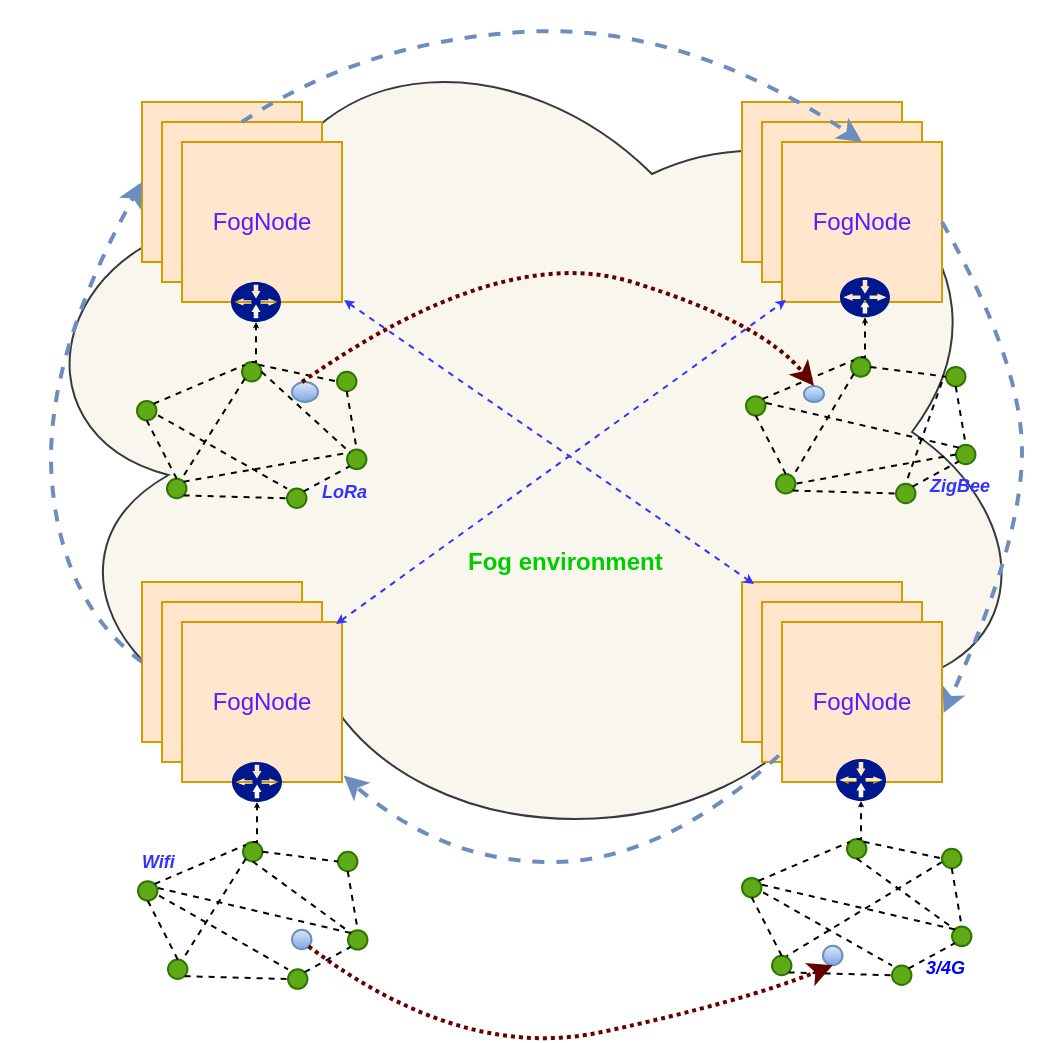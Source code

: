 <mxfile version="10.5.7" type="github"><diagram id="RD0cWUDx8CHf_FAbjjlp" name="Page-1"><mxGraphModel dx="1398" dy="941" grid="1" gridSize="10" guides="1" tooltips="1" connect="1" arrows="1" fold="1" page="1" pageScale="1" pageWidth="827" pageHeight="1169" math="0" shadow="0"><root><mxCell id="0"/><mxCell id="1" parent="0"/><mxCell id="Bvr0KXYXl9v9TQF8ipzV-62" value="&amp;nbsp; &amp;nbsp; &amp;nbsp; &lt;br&gt;&lt;br&gt;&lt;br&gt;&lt;br&gt;&lt;br&gt;&lt;br&gt;&lt;br&gt;&lt;br&gt;&lt;br&gt;&lt;b&gt;&lt;font color=&quot;#ff66ff&quot;&gt;&amp;nbsp; &amp;nbsp; &amp;nbsp; &amp;nbsp; &amp;nbsp; &amp;nbsp; &amp;nbsp;&lt;/font&gt;&lt;font color=&quot;#00cc00&quot;&gt;Fog environment&lt;/font&gt;&lt;/b&gt;" style="ellipse;shape=cloud;whiteSpace=wrap;html=1;fillColor=#f9f7ed;strokeColor=#36393d;" parent="1" vertex="1"><mxGeometry x="130" y="30" width="520" height="430" as="geometry"/></mxCell><mxCell id="Bvr0KXYXl9v9TQF8ipzV-49" value="" style="whiteSpace=wrap;html=1;aspect=fixed;fillColor=#ffe6cc;strokeColor=#d79b00;" parent="1" vertex="1"><mxGeometry x="200" y="80" width="80" height="80" as="geometry"/></mxCell><mxCell id="Bvr0KXYXl9v9TQF8ipzV-48" value="" style="whiteSpace=wrap;html=1;aspect=fixed;fillColor=#ffe6cc;strokeColor=#d79b00;" parent="1" vertex="1"><mxGeometry x="210" y="90" width="80" height="80" as="geometry"/></mxCell><mxCell id="Bvr0KXYXl9v9TQF8ipzV-47" value="&lt;font color=&quot;#531fff&quot;&gt;FogNode&lt;/font&gt;" style="whiteSpace=wrap;html=1;aspect=fixed;fillColor=#ffe6cc;strokeColor=#d79b00;" parent="1" vertex="1"><mxGeometry x="220" y="100" width="80" height="80" as="geometry"/></mxCell><mxCell id="Bvr0KXYXl9v9TQF8ipzV-53" value="" style="whiteSpace=wrap;html=1;aspect=fixed;fillColor=#ffe6cc;strokeColor=#d79b00;" parent="1" vertex="1"><mxGeometry x="500" y="80" width="80" height="80" as="geometry"/></mxCell><mxCell id="Bvr0KXYXl9v9TQF8ipzV-54" value="" style="whiteSpace=wrap;html=1;aspect=fixed;fillColor=#ffe6cc;strokeColor=#d79b00;" parent="1" vertex="1"><mxGeometry x="510" y="90" width="80" height="80" as="geometry"/></mxCell><mxCell id="Bvr0KXYXl9v9TQF8ipzV-55" value="&lt;font color=&quot;#531fff&quot;&gt;FogNode&lt;/font&gt;" style="whiteSpace=wrap;html=1;aspect=fixed;fillColor=#ffe6cc;strokeColor=#d79b00;" parent="1" vertex="1"><mxGeometry x="520" y="100" width="80" height="80" as="geometry"/></mxCell><mxCell id="Bvr0KXYXl9v9TQF8ipzV-56" value="" style="whiteSpace=wrap;html=1;aspect=fixed;fillColor=#ffe6cc;strokeColor=#d79b00;" parent="1" vertex="1"><mxGeometry x="200" y="320" width="80" height="80" as="geometry"/></mxCell><mxCell id="Bvr0KXYXl9v9TQF8ipzV-57" value="" style="whiteSpace=wrap;html=1;aspect=fixed;fillColor=#ffe6cc;strokeColor=#d79b00;" parent="1" vertex="1"><mxGeometry x="210" y="330" width="80" height="80" as="geometry"/></mxCell><mxCell id="Bvr0KXYXl9v9TQF8ipzV-58" value="&lt;font color=&quot;#531fff&quot;&gt;FogNode&lt;/font&gt;" style="whiteSpace=wrap;html=1;aspect=fixed;fillColor=#ffe6cc;strokeColor=#d79b00;" parent="1" vertex="1"><mxGeometry x="220" y="340" width="80" height="80" as="geometry"/></mxCell><mxCell id="Bvr0KXYXl9v9TQF8ipzV-59" value="" style="whiteSpace=wrap;html=1;aspect=fixed;fillColor=#ffe6cc;strokeColor=#d79b00;" parent="1" vertex="1"><mxGeometry x="500" y="320" width="80" height="80" as="geometry"/></mxCell><mxCell id="Bvr0KXYXl9v9TQF8ipzV-60" value="" style="whiteSpace=wrap;html=1;aspect=fixed;fillColor=#ffe6cc;strokeColor=#d79b00;" parent="1" vertex="1"><mxGeometry x="510" y="330" width="80" height="80" as="geometry"/></mxCell><mxCell id="Bvr0KXYXl9v9TQF8ipzV-61" value="&lt;font color=&quot;#531fff&quot;&gt;FogNode&lt;/font&gt;" style="whiteSpace=wrap;html=1;aspect=fixed;fillColor=#ffe6cc;strokeColor=#d79b00;" parent="1" vertex="1"><mxGeometry x="520" y="340" width="80" height="80" as="geometry"/></mxCell><mxCell id="Bvr0KXYXl9v9TQF8ipzV-76" value="" style="shadow=0;dashed=0;html=1;strokeColor=none;labelPosition=center;verticalLabelPosition=bottom;verticalAlign=top;align=center;shape=mxgraph.mscae.enterprise.gateway;fillColor=#00188D;" parent="1" vertex="1"><mxGeometry x="245" y="410" width="25" height="20" as="geometry"/></mxCell><mxCell id="Bvr0KXYXl9v9TQF8ipzV-109" value="" style="group" parent="1" vertex="1" connectable="0"><mxGeometry x="198" y="450" width="120" height="74" as="geometry"/></mxCell><mxCell id="Bvr0KXYXl9v9TQF8ipzV-105" value="" style="group" parent="Bvr0KXYXl9v9TQF8ipzV-109" vertex="1" connectable="0"><mxGeometry width="120" height="74" as="geometry"/></mxCell><mxCell id="Bvr0KXYXl9v9TQF8ipzV-64" value="" style="ellipse;whiteSpace=wrap;html=1;aspect=fixed;fillColor=#60a917;strokeColor=#2D7600;fontColor=#ffffff;" parent="Bvr0KXYXl9v9TQF8ipzV-105" vertex="1"><mxGeometry y="19.59" width="9.733" height="9.733" as="geometry"/></mxCell><mxCell id="Bvr0KXYXl9v9TQF8ipzV-65" value="" style="ellipse;whiteSpace=wrap;html=1;aspect=fixed;fillColor=#60a917;strokeColor=#2D7600;fontColor=#ffffff;" parent="Bvr0KXYXl9v9TQF8ipzV-105" vertex="1"><mxGeometry x="52.5" width="9.733" height="9.733" as="geometry"/></mxCell><mxCell id="Bvr0KXYXl9v9TQF8ipzV-66" value="" style="ellipse;whiteSpace=wrap;html=1;aspect=fixed;fillColor=#60a917;strokeColor=#2D7600;fontColor=#ffffff;" parent="Bvr0KXYXl9v9TQF8ipzV-105" vertex="1"><mxGeometry x="15" y="58.771" width="9.733" height="9.733" as="geometry"/></mxCell><mxCell id="Bvr0KXYXl9v9TQF8ipzV-68" value="" style="ellipse;whiteSpace=wrap;html=1;aspect=fixed;fillColor=#60a917;strokeColor=#2D7600;fontColor=#ffffff;" parent="Bvr0KXYXl9v9TQF8ipzV-105" vertex="1"><mxGeometry x="75" y="63.668" width="9.733" height="9.733" as="geometry"/></mxCell><mxCell id="Bvr0KXYXl9v9TQF8ipzV-88" value="" style="endArrow=none;dashed=1;html=1;entryX=0;entryY=0;entryDx=0;entryDy=0;exitX=1;exitY=0;exitDx=0;exitDy=0;" parent="Bvr0KXYXl9v9TQF8ipzV-105" source="Bvr0KXYXl9v9TQF8ipzV-64" target="Bvr0KXYXl9v9TQF8ipzV-65" edge="1"><mxGeometry width="50" height="50" relative="1" as="geometry"><mxPoint x="20" y="19.59" as="sourcePoint"/><mxPoint x="-70" y="19.59" as="targetPoint"/></mxGeometry></mxCell><mxCell id="Bvr0KXYXl9v9TQF8ipzV-91" value="" style="endArrow=none;dashed=1;html=1;entryX=0.5;entryY=1;entryDx=0;entryDy=0;exitX=0.5;exitY=0;exitDx=0;exitDy=0;" parent="Bvr0KXYXl9v9TQF8ipzV-105" source="Bvr0KXYXl9v9TQF8ipzV-66" target="Bvr0KXYXl9v9TQF8ipzV-64" edge="1"><mxGeometry width="50" height="50" relative="1" as="geometry"><mxPoint x="40" y="39.18" as="sourcePoint"/><mxPoint x="73.931" y="30.703" as="targetPoint"/></mxGeometry></mxCell><mxCell id="Bvr0KXYXl9v9TQF8ipzV-93" value="" style="endArrow=none;dashed=1;html=1;entryX=0;entryY=0.5;entryDx=0;entryDy=0;exitX=1;exitY=1;exitDx=0;exitDy=0;" parent="Bvr0KXYXl9v9TQF8ipzV-105" source="Bvr0KXYXl9v9TQF8ipzV-66" target="Bvr0KXYXl9v9TQF8ipzV-68" edge="1"><mxGeometry width="50" height="50" relative="1" as="geometry"><mxPoint x="60" y="58.771" as="sourcePoint"/><mxPoint x="93.931" y="50.293" as="targetPoint"/></mxGeometry></mxCell><mxCell id="Bvr0KXYXl9v9TQF8ipzV-96" value="" style="endArrow=none;dashed=1;html=1;entryX=0;entryY=0;entryDx=0;entryDy=0;exitX=1.084;exitY=0.739;exitDx=0;exitDy=0;exitPerimeter=0;entryPerimeter=0;" parent="Bvr0KXYXl9v9TQF8ipzV-105" source="Bvr0KXYXl9v9TQF8ipzV-64" target="Bvr0KXYXl9v9TQF8ipzV-68" edge="1"><mxGeometry width="50" height="50" relative="1" as="geometry"><mxPoint x="90" y="88.156" as="sourcePoint"/><mxPoint x="123.931" y="79.678" as="targetPoint"/></mxGeometry></mxCell><mxCell id="Bvr0KXYXl9v9TQF8ipzV-98" value="" style="endArrow=none;dashed=1;html=1;entryX=0.745;entryY=0.016;entryDx=0;entryDy=0;exitX=0;exitY=1;exitDx=0;exitDy=0;entryPerimeter=0;" parent="Bvr0KXYXl9v9TQF8ipzV-105" source="Bvr0KXYXl9v9TQF8ipzV-65" target="Bvr0KXYXl9v9TQF8ipzV-66" edge="1"><mxGeometry width="50" height="50" relative="1" as="geometry"><mxPoint x="110" y="107.746" as="sourcePoint"/><mxPoint x="143.931" y="99.268" as="targetPoint"/></mxGeometry></mxCell><mxCell id="Bvr0KXYXl9v9TQF8ipzV-100" value="&lt;i&gt;&lt;font style=&quot;font-size: 9px&quot; color=&quot;#3333ff&quot;&gt;&lt;b&gt;Wifi&lt;/b&gt;&lt;/font&gt;&lt;/i&gt;" style="text;html=1;resizable=0;points=[];autosize=1;align=left;verticalAlign=top;spacingTop=-4;" parent="Bvr0KXYXl9v9TQF8ipzV-105" vertex="1"><mxGeometry y="-0.627" width="30" height="20" as="geometry"/></mxCell><mxCell id="Bvr0KXYXl9v9TQF8ipzV-106" value="" style="ellipse;whiteSpace=wrap;html=1;aspect=fixed;fillColor=#60a917;strokeColor=#2D7600;fontColor=#ffffff;" parent="Bvr0KXYXl9v9TQF8ipzV-105" vertex="1"><mxGeometry x="100" y="4.898" width="9.733" height="9.733" as="geometry"/></mxCell><mxCell id="Bvr0KXYXl9v9TQF8ipzV-107" value="" style="endArrow=none;dashed=1;html=1;entryX=0;entryY=0.5;entryDx=0;entryDy=0;exitX=1;exitY=0.5;exitDx=0;exitDy=0;" parent="Bvr0KXYXl9v9TQF8ipzV-105" source="Bvr0KXYXl9v9TQF8ipzV-65" target="Bvr0KXYXl9v9TQF8ipzV-106" edge="1"><mxGeometry width="50" height="50" relative="1" as="geometry"><mxPoint x="72.667" y="14.693" as="sourcePoint"/><mxPoint x="116.333" y="55.179" as="targetPoint"/></mxGeometry></mxCell><mxCell id="Bvr0KXYXl9v9TQF8ipzV-205" value="" style="ellipse;whiteSpace=wrap;html=1;aspect=fixed;fillColor=#dae8fc;strokeColor=#6c8ebf;gradientColor=#7ea6e0;" parent="Bvr0KXYXl9v9TQF8ipzV-105" vertex="1"><mxGeometry x="77" y="43.898" width="9.733" height="9.733" as="geometry"/></mxCell><mxCell id="Bvr0KXYXl9v9TQF8ipzV-67" value="" style="ellipse;whiteSpace=wrap;html=1;aspect=fixed;fillColor=#60a917;strokeColor=#2D7600;fontColor=#ffffff;" parent="Bvr0KXYXl9v9TQF8ipzV-109" vertex="1"><mxGeometry x="105" y="44.078" width="9.733" height="9.733" as="geometry"/></mxCell><mxCell id="Bvr0KXYXl9v9TQF8ipzV-90" value="" style="endArrow=none;dashed=1;html=1;entryX=0;entryY=0;entryDx=0;entryDy=0;exitX=0.5;exitY=1;exitDx=0;exitDy=0;" parent="Bvr0KXYXl9v9TQF8ipzV-109" source="Bvr0KXYXl9v9TQF8ipzV-65" target="Bvr0KXYXl9v9TQF8ipzV-67" edge="1"><mxGeometry width="50" height="50" relative="1" as="geometry"><mxPoint x="30" y="29.385" as="sourcePoint"/><mxPoint x="64" y="20.57" as="targetPoint"/></mxGeometry></mxCell><mxCell id="Bvr0KXYXl9v9TQF8ipzV-92" value="" style="endArrow=none;dashed=1;html=1;entryX=0;entryY=1;entryDx=0;entryDy=0;exitX=1;exitY=0;exitDx=0;exitDy=0;" parent="Bvr0KXYXl9v9TQF8ipzV-109" source="Bvr0KXYXl9v9TQF8ipzV-68" target="Bvr0KXYXl9v9TQF8ipzV-67" edge="1"><mxGeometry width="50" height="50" relative="1" as="geometry"><mxPoint x="50" y="48.976" as="sourcePoint"/><mxPoint x="83.931" y="40.498" as="targetPoint"/></mxGeometry></mxCell><mxCell id="Bvr0KXYXl9v9TQF8ipzV-97" value="" style="endArrow=none;dashed=1;html=1;entryX=0;entryY=0;entryDx=0;entryDy=0;exitX=1.026;exitY=0.35;exitDx=0;exitDy=0;exitPerimeter=0;" parent="Bvr0KXYXl9v9TQF8ipzV-109" source="Bvr0KXYXl9v9TQF8ipzV-64" target="Bvr0KXYXl9v9TQF8ipzV-67" edge="1"><mxGeometry width="50" height="50" relative="1" as="geometry"><mxPoint x="100" y="97.951" as="sourcePoint"/><mxPoint x="133.931" y="89.473" as="targetPoint"/></mxGeometry></mxCell><mxCell id="Bvr0KXYXl9v9TQF8ipzV-108" value="" style="endArrow=none;dashed=1;html=1;entryX=0.5;entryY=0;entryDx=0;entryDy=0;exitX=0.5;exitY=1;exitDx=0;exitDy=0;" parent="Bvr0KXYXl9v9TQF8ipzV-109" source="Bvr0KXYXl9v9TQF8ipzV-106" target="Bvr0KXYXl9v9TQF8ipzV-67" edge="1"><mxGeometry width="50" height="50" relative="1" as="geometry"><mxPoint x="82.667" y="24.488" as="sourcePoint"/><mxPoint x="126.333" y="64.974" as="targetPoint"/></mxGeometry></mxCell><mxCell id="Bvr0KXYXl9v9TQF8ipzV-112" style="edgeStyle=orthogonalEdgeStyle;rounded=0;orthogonalLoop=1;jettySize=auto;html=1;exitX=0.5;exitY=0;exitDx=0;exitDy=0;entryX=0.5;entryY=1;entryDx=0;entryDy=0;entryPerimeter=0;dashed=1;endSize=0;" parent="1" source="Bvr0KXYXl9v9TQF8ipzV-65" target="Bvr0KXYXl9v9TQF8ipzV-76" edge="1"><mxGeometry relative="1" as="geometry"/></mxCell><mxCell id="Bvr0KXYXl9v9TQF8ipzV-135" value="" style="shadow=0;dashed=0;html=1;strokeColor=none;labelPosition=center;verticalLabelPosition=bottom;verticalAlign=top;align=center;shape=mxgraph.mscae.enterprise.gateway;fillColor=#00188D;" parent="1" vertex="1"><mxGeometry x="547" y="408.5" width="25" height="21" as="geometry"/></mxCell><mxCell id="Bvr0KXYXl9v9TQF8ipzV-136" value="" style="group" parent="1" vertex="1" connectable="0"><mxGeometry x="500" y="448.5" width="130" height="74" as="geometry"/></mxCell><mxCell id="Bvr0KXYXl9v9TQF8ipzV-137" value="" style="group" parent="Bvr0KXYXl9v9TQF8ipzV-136" vertex="1" connectable="0"><mxGeometry width="130" height="73.533" as="geometry"/></mxCell><mxCell id="Bvr0KXYXl9v9TQF8ipzV-138" value="" style="ellipse;whiteSpace=wrap;html=1;aspect=fixed;fillColor=#60a917;strokeColor=#2D7600;fontColor=#ffffff;" parent="Bvr0KXYXl9v9TQF8ipzV-137" vertex="1"><mxGeometry y="19.467" width="9.733" height="9.733" as="geometry"/></mxCell><mxCell id="Bvr0KXYXl9v9TQF8ipzV-139" value="" style="ellipse;whiteSpace=wrap;html=1;aspect=fixed;fillColor=#60a917;strokeColor=#2D7600;fontColor=#ffffff;" parent="Bvr0KXYXl9v9TQF8ipzV-137" vertex="1"><mxGeometry x="52.5" width="9.733" height="9.733" as="geometry"/></mxCell><mxCell id="Bvr0KXYXl9v9TQF8ipzV-140" value="" style="ellipse;whiteSpace=wrap;html=1;aspect=fixed;fillColor=#60a917;strokeColor=#2D7600;fontColor=#ffffff;" parent="Bvr0KXYXl9v9TQF8ipzV-137" vertex="1"><mxGeometry x="15" y="58.4" width="9.733" height="9.733" as="geometry"/></mxCell><mxCell id="Bvr0KXYXl9v9TQF8ipzV-141" value="" style="ellipse;whiteSpace=wrap;html=1;aspect=fixed;fillColor=#60a917;strokeColor=#2D7600;fontColor=#ffffff;" parent="Bvr0KXYXl9v9TQF8ipzV-137" vertex="1"><mxGeometry x="75" y="63.267" width="9.733" height="9.733" as="geometry"/></mxCell><mxCell id="Bvr0KXYXl9v9TQF8ipzV-142" value="" style="endArrow=none;dashed=1;html=1;entryX=0;entryY=0;entryDx=0;entryDy=0;exitX=1;exitY=0;exitDx=0;exitDy=0;" parent="Bvr0KXYXl9v9TQF8ipzV-137" source="Bvr0KXYXl9v9TQF8ipzV-138" target="Bvr0KXYXl9v9TQF8ipzV-139" edge="1"><mxGeometry width="50" height="50" relative="1" as="geometry"><mxPoint x="20" y="19.467" as="sourcePoint"/><mxPoint x="-70" y="19.467" as="targetPoint"/></mxGeometry></mxCell><mxCell id="Bvr0KXYXl9v9TQF8ipzV-143" value="" style="endArrow=none;dashed=1;html=1;entryX=0.5;entryY=1;entryDx=0;entryDy=0;exitX=0.5;exitY=0;exitDx=0;exitDy=0;" parent="Bvr0KXYXl9v9TQF8ipzV-137" source="Bvr0KXYXl9v9TQF8ipzV-140" target="Bvr0KXYXl9v9TQF8ipzV-138" edge="1"><mxGeometry width="50" height="50" relative="1" as="geometry"><mxPoint x="40" y="38.933" as="sourcePoint"/><mxPoint x="73.931" y="30.509" as="targetPoint"/></mxGeometry></mxCell><mxCell id="Bvr0KXYXl9v9TQF8ipzV-144" value="" style="endArrow=none;dashed=1;html=1;entryX=0;entryY=0.5;entryDx=0;entryDy=0;exitX=1;exitY=1;exitDx=0;exitDy=0;" parent="Bvr0KXYXl9v9TQF8ipzV-137" source="Bvr0KXYXl9v9TQF8ipzV-140" target="Bvr0KXYXl9v9TQF8ipzV-141" edge="1"><mxGeometry width="50" height="50" relative="1" as="geometry"><mxPoint x="60" y="58.4" as="sourcePoint"/><mxPoint x="93.931" y="49.976" as="targetPoint"/></mxGeometry></mxCell><mxCell id="Bvr0KXYXl9v9TQF8ipzV-145" value="" style="endArrow=none;dashed=1;html=1;entryX=0;entryY=0;entryDx=0;entryDy=0;exitX=1.084;exitY=0.739;exitDx=0;exitDy=0;exitPerimeter=0;entryPerimeter=0;" parent="Bvr0KXYXl9v9TQF8ipzV-137" source="Bvr0KXYXl9v9TQF8ipzV-138" target="Bvr0KXYXl9v9TQF8ipzV-141" edge="1"><mxGeometry width="50" height="50" relative="1" as="geometry"><mxPoint x="90" y="87.6" as="sourcePoint"/><mxPoint x="123.931" y="79.176" as="targetPoint"/></mxGeometry></mxCell><mxCell id="Bvr0KXYXl9v9TQF8ipzV-146" value="" style="endArrow=none;dashed=1;html=1;entryX=0.745;entryY=0.016;entryDx=0;entryDy=0;entryPerimeter=0;" parent="Bvr0KXYXl9v9TQF8ipzV-137" target="Bvr0KXYXl9v9TQF8ipzV-140" edge="1"><mxGeometry width="50" height="50" relative="1" as="geometry"><mxPoint x="100" y="11.5" as="sourcePoint"/><mxPoint x="143.931" y="98.642" as="targetPoint"/></mxGeometry></mxCell><mxCell id="Bvr0KXYXl9v9TQF8ipzV-147" value="&lt;i&gt;&lt;font style=&quot;font-size: 9px&quot; color=&quot;#0000ff&quot;&gt;&lt;b&gt;3/4G&lt;/b&gt;&lt;/font&gt;&lt;/i&gt;" style="text;html=1;resizable=0;points=[];autosize=1;align=left;verticalAlign=top;spacingTop=-4;" parent="Bvr0KXYXl9v9TQF8ipzV-137" vertex="1"><mxGeometry x="90" y="53.533" width="40" height="20" as="geometry"/></mxCell><mxCell id="Bvr0KXYXl9v9TQF8ipzV-148" value="" style="ellipse;whiteSpace=wrap;html=1;aspect=fixed;fillColor=#60a917;strokeColor=#2D7600;fontColor=#ffffff;" parent="Bvr0KXYXl9v9TQF8ipzV-137" vertex="1"><mxGeometry x="100" y="4.867" width="9.733" height="9.733" as="geometry"/></mxCell><mxCell id="Bvr0KXYXl9v9TQF8ipzV-149" value="" style="endArrow=none;dashed=1;html=1;entryX=0;entryY=0.5;entryDx=0;entryDy=0;exitX=1;exitY=0;exitDx=0;exitDy=0;" parent="Bvr0KXYXl9v9TQF8ipzV-137" source="Bvr0KXYXl9v9TQF8ipzV-139" target="Bvr0KXYXl9v9TQF8ipzV-148" edge="1"><mxGeometry width="50" height="50" relative="1" as="geometry"><mxPoint x="72.667" y="14.6" as="sourcePoint"/><mxPoint x="116.333" y="54.831" as="targetPoint"/></mxGeometry></mxCell><mxCell id="Bvr0KXYXl9v9TQF8ipzV-206" value="" style="ellipse;whiteSpace=wrap;html=1;aspect=fixed;fillColor=#dae8fc;strokeColor=#6c8ebf;gradientColor=#7ea6e0;" parent="Bvr0KXYXl9v9TQF8ipzV-137" vertex="1"><mxGeometry x="40.5" y="53.398" width="9.733" height="9.733" as="geometry"/></mxCell><mxCell id="Bvr0KXYXl9v9TQF8ipzV-150" value="" style="ellipse;whiteSpace=wrap;html=1;aspect=fixed;fillColor=#60a917;strokeColor=#2D7600;fontColor=#ffffff;" parent="Bvr0KXYXl9v9TQF8ipzV-136" vertex="1"><mxGeometry x="105" y="43.8" width="9.733" height="9.733" as="geometry"/></mxCell><mxCell id="Bvr0KXYXl9v9TQF8ipzV-151" value="" style="endArrow=none;dashed=1;html=1;entryX=0;entryY=0;entryDx=0;entryDy=0;exitX=0.5;exitY=1;exitDx=0;exitDy=0;" parent="Bvr0KXYXl9v9TQF8ipzV-136" source="Bvr0KXYXl9v9TQF8ipzV-139" target="Bvr0KXYXl9v9TQF8ipzV-150" edge="1"><mxGeometry width="50" height="50" relative="1" as="geometry"><mxPoint x="30" y="29.2" as="sourcePoint"/><mxPoint x="64" y="20.44" as="targetPoint"/></mxGeometry></mxCell><mxCell id="Bvr0KXYXl9v9TQF8ipzV-152" value="" style="endArrow=none;dashed=1;html=1;entryX=0;entryY=1;entryDx=0;entryDy=0;exitX=1;exitY=0;exitDx=0;exitDy=0;" parent="Bvr0KXYXl9v9TQF8ipzV-136" source="Bvr0KXYXl9v9TQF8ipzV-141" target="Bvr0KXYXl9v9TQF8ipzV-150" edge="1"><mxGeometry width="50" height="50" relative="1" as="geometry"><mxPoint x="50" y="48.667" as="sourcePoint"/><mxPoint x="83.931" y="40.242" as="targetPoint"/></mxGeometry></mxCell><mxCell id="Bvr0KXYXl9v9TQF8ipzV-153" value="" style="endArrow=none;dashed=1;html=1;entryX=0;entryY=0;entryDx=0;entryDy=0;exitX=1.026;exitY=0.35;exitDx=0;exitDy=0;exitPerimeter=0;" parent="Bvr0KXYXl9v9TQF8ipzV-136" source="Bvr0KXYXl9v9TQF8ipzV-138" target="Bvr0KXYXl9v9TQF8ipzV-150" edge="1"><mxGeometry width="50" height="50" relative="1" as="geometry"><mxPoint x="100" y="97.333" as="sourcePoint"/><mxPoint x="133.931" y="88.909" as="targetPoint"/></mxGeometry></mxCell><mxCell id="Bvr0KXYXl9v9TQF8ipzV-154" value="" style="endArrow=none;dashed=1;html=1;entryX=0.5;entryY=0;entryDx=0;entryDy=0;exitX=0.5;exitY=1;exitDx=0;exitDy=0;" parent="Bvr0KXYXl9v9TQF8ipzV-136" source="Bvr0KXYXl9v9TQF8ipzV-148" target="Bvr0KXYXl9v9TQF8ipzV-150" edge="1"><mxGeometry width="50" height="50" relative="1" as="geometry"><mxPoint x="82.667" y="24.333" as="sourcePoint"/><mxPoint x="126.333" y="64.564" as="targetPoint"/></mxGeometry></mxCell><mxCell id="Bvr0KXYXl9v9TQF8ipzV-155" style="edgeStyle=orthogonalEdgeStyle;rounded=0;orthogonalLoop=1;jettySize=auto;html=1;exitX=0.5;exitY=0;exitDx=0;exitDy=0;entryX=0.5;entryY=1;entryDx=0;entryDy=0;entryPerimeter=0;dashed=1;endSize=0;" parent="1" source="Bvr0KXYXl9v9TQF8ipzV-139" target="Bvr0KXYXl9v9TQF8ipzV-135" edge="1"><mxGeometry relative="1" as="geometry"/></mxCell><mxCell id="Bvr0KXYXl9v9TQF8ipzV-157" value="" style="shadow=0;dashed=0;html=1;strokeColor=none;labelPosition=center;verticalLabelPosition=bottom;verticalAlign=top;align=center;shape=mxgraph.mscae.enterprise.gateway;fillColor=#00188D;" parent="1" vertex="1"><mxGeometry x="244.5" y="170" width="25" height="20" as="geometry"/></mxCell><mxCell id="Bvr0KXYXl9v9TQF8ipzV-158" value="" style="group" parent="1" vertex="1" connectable="0"><mxGeometry x="197.5" y="210" width="130" height="73.533" as="geometry"/></mxCell><mxCell id="Bvr0KXYXl9v9TQF8ipzV-159" value="" style="group" parent="Bvr0KXYXl9v9TQF8ipzV-158" vertex="1" connectable="0"><mxGeometry width="130" height="73.533" as="geometry"/></mxCell><mxCell id="Bvr0KXYXl9v9TQF8ipzV-160" value="" style="ellipse;whiteSpace=wrap;html=1;aspect=fixed;fillColor=#60a917;strokeColor=#2D7600;fontColor=#ffffff;" parent="Bvr0KXYXl9v9TQF8ipzV-159" vertex="1"><mxGeometry y="19.467" width="9.733" height="9.733" as="geometry"/></mxCell><mxCell id="Bvr0KXYXl9v9TQF8ipzV-161" value="" style="ellipse;whiteSpace=wrap;html=1;aspect=fixed;fillColor=#60a917;strokeColor=#2D7600;fontColor=#ffffff;" parent="Bvr0KXYXl9v9TQF8ipzV-159" vertex="1"><mxGeometry x="52.5" width="9.733" height="9.733" as="geometry"/></mxCell><mxCell id="Bvr0KXYXl9v9TQF8ipzV-162" value="" style="ellipse;whiteSpace=wrap;html=1;aspect=fixed;fillColor=#60a917;strokeColor=#2D7600;fontColor=#ffffff;" parent="Bvr0KXYXl9v9TQF8ipzV-159" vertex="1"><mxGeometry x="15" y="58.4" width="9.733" height="9.733" as="geometry"/></mxCell><mxCell id="Bvr0KXYXl9v9TQF8ipzV-163" value="" style="ellipse;whiteSpace=wrap;html=1;aspect=fixed;fillColor=#60a917;strokeColor=#2D7600;fontColor=#ffffff;" parent="Bvr0KXYXl9v9TQF8ipzV-159" vertex="1"><mxGeometry x="75" y="63.267" width="9.733" height="9.733" as="geometry"/></mxCell><mxCell id="Bvr0KXYXl9v9TQF8ipzV-164" value="" style="endArrow=none;dashed=1;html=1;entryX=0;entryY=0;entryDx=0;entryDy=0;exitX=1;exitY=0;exitDx=0;exitDy=0;" parent="Bvr0KXYXl9v9TQF8ipzV-159" source="Bvr0KXYXl9v9TQF8ipzV-160" target="Bvr0KXYXl9v9TQF8ipzV-161" edge="1"><mxGeometry width="50" height="50" relative="1" as="geometry"><mxPoint x="20" y="19.467" as="sourcePoint"/><mxPoint x="-70" y="19.467" as="targetPoint"/></mxGeometry></mxCell><mxCell id="Bvr0KXYXl9v9TQF8ipzV-165" value="" style="endArrow=none;dashed=1;html=1;entryX=0.5;entryY=1;entryDx=0;entryDy=0;exitX=0.5;exitY=0;exitDx=0;exitDy=0;" parent="Bvr0KXYXl9v9TQF8ipzV-159" source="Bvr0KXYXl9v9TQF8ipzV-162" target="Bvr0KXYXl9v9TQF8ipzV-160" edge="1"><mxGeometry width="50" height="50" relative="1" as="geometry"><mxPoint x="40" y="38.933" as="sourcePoint"/><mxPoint x="73.931" y="30.509" as="targetPoint"/></mxGeometry></mxCell><mxCell id="Bvr0KXYXl9v9TQF8ipzV-166" value="" style="endArrow=none;dashed=1;html=1;entryX=0;entryY=0.5;entryDx=0;entryDy=0;exitX=1;exitY=1;exitDx=0;exitDy=0;" parent="Bvr0KXYXl9v9TQF8ipzV-159" source="Bvr0KXYXl9v9TQF8ipzV-162" target="Bvr0KXYXl9v9TQF8ipzV-163" edge="1"><mxGeometry width="50" height="50" relative="1" as="geometry"><mxPoint x="60" y="58.4" as="sourcePoint"/><mxPoint x="93.931" y="49.976" as="targetPoint"/></mxGeometry></mxCell><mxCell id="Bvr0KXYXl9v9TQF8ipzV-167" value="" style="endArrow=none;dashed=1;html=1;entryX=0;entryY=0;entryDx=0;entryDy=0;exitX=1.084;exitY=0.739;exitDx=0;exitDy=0;exitPerimeter=0;entryPerimeter=0;" parent="Bvr0KXYXl9v9TQF8ipzV-159" source="Bvr0KXYXl9v9TQF8ipzV-160" target="Bvr0KXYXl9v9TQF8ipzV-163" edge="1"><mxGeometry width="50" height="50" relative="1" as="geometry"><mxPoint x="90" y="87.6" as="sourcePoint"/><mxPoint x="123.931" y="79.176" as="targetPoint"/></mxGeometry></mxCell><mxCell id="Bvr0KXYXl9v9TQF8ipzV-168" value="" style="endArrow=none;dashed=1;html=1;entryX=0.745;entryY=0.016;entryDx=0;entryDy=0;exitX=0;exitY=1;exitDx=0;exitDy=0;entryPerimeter=0;" parent="Bvr0KXYXl9v9TQF8ipzV-159" source="Bvr0KXYXl9v9TQF8ipzV-161" target="Bvr0KXYXl9v9TQF8ipzV-162" edge="1"><mxGeometry width="50" height="50" relative="1" as="geometry"><mxPoint x="110" y="107.067" as="sourcePoint"/><mxPoint x="143.931" y="98.642" as="targetPoint"/></mxGeometry></mxCell><mxCell id="Bvr0KXYXl9v9TQF8ipzV-169" value="&lt;i&gt;&lt;font style=&quot;font-size: 9px&quot; color=&quot;#3333ff&quot;&gt;&lt;b&gt;LoRa&lt;/b&gt;&lt;/font&gt;&lt;/i&gt;" style="text;html=1;resizable=0;points=[];autosize=1;align=left;verticalAlign=top;spacingTop=-4;" parent="Bvr0KXYXl9v9TQF8ipzV-159" vertex="1"><mxGeometry x="90" y="53.533" width="40" height="20" as="geometry"/></mxCell><mxCell id="Bvr0KXYXl9v9TQF8ipzV-170" value="" style="ellipse;whiteSpace=wrap;html=1;aspect=fixed;fillColor=#60a917;strokeColor=#2D7600;fontColor=#ffffff;" parent="Bvr0KXYXl9v9TQF8ipzV-159" vertex="1"><mxGeometry x="100" y="4.867" width="9.733" height="9.733" as="geometry"/></mxCell><mxCell id="Bvr0KXYXl9v9TQF8ipzV-171" value="" style="endArrow=none;dashed=1;html=1;entryX=0;entryY=0.5;entryDx=0;entryDy=0;exitX=1;exitY=0;exitDx=0;exitDy=0;" parent="Bvr0KXYXl9v9TQF8ipzV-159" source="Bvr0KXYXl9v9TQF8ipzV-161" target="Bvr0KXYXl9v9TQF8ipzV-170" edge="1"><mxGeometry width="50" height="50" relative="1" as="geometry"><mxPoint x="72.667" y="14.6" as="sourcePoint"/><mxPoint x="116.333" y="54.831" as="targetPoint"/></mxGeometry></mxCell><mxCell id="Bvr0KXYXl9v9TQF8ipzV-172" value="" style="ellipse;whiteSpace=wrap;html=1;aspect=fixed;fillColor=#60a917;strokeColor=#2D7600;fontColor=#ffffff;" parent="Bvr0KXYXl9v9TQF8ipzV-158" vertex="1"><mxGeometry x="105" y="43.8" width="9.733" height="9.733" as="geometry"/></mxCell><mxCell id="Bvr0KXYXl9v9TQF8ipzV-173" value="" style="endArrow=none;dashed=1;html=1;entryX=0;entryY=0;entryDx=0;entryDy=0;exitX=1;exitY=0.5;exitDx=0;exitDy=0;" parent="Bvr0KXYXl9v9TQF8ipzV-158" source="Bvr0KXYXl9v9TQF8ipzV-161" target="Bvr0KXYXl9v9TQF8ipzV-172" edge="1"><mxGeometry width="50" height="50" relative="1" as="geometry"><mxPoint x="30" y="29.2" as="sourcePoint"/><mxPoint x="64" y="20.44" as="targetPoint"/></mxGeometry></mxCell><mxCell id="Bvr0KXYXl9v9TQF8ipzV-174" value="" style="endArrow=none;dashed=1;html=1;entryX=0;entryY=1;entryDx=0;entryDy=0;exitX=1;exitY=0;exitDx=0;exitDy=0;" parent="Bvr0KXYXl9v9TQF8ipzV-158" source="Bvr0KXYXl9v9TQF8ipzV-163" target="Bvr0KXYXl9v9TQF8ipzV-172" edge="1"><mxGeometry width="50" height="50" relative="1" as="geometry"><mxPoint x="50" y="48.667" as="sourcePoint"/><mxPoint x="83.931" y="40.242" as="targetPoint"/></mxGeometry></mxCell><mxCell id="Bvr0KXYXl9v9TQF8ipzV-175" value="" style="endArrow=none;dashed=1;html=1;entryX=0;entryY=0;entryDx=0;entryDy=0;exitX=1;exitY=0;exitDx=0;exitDy=0;" parent="Bvr0KXYXl9v9TQF8ipzV-158" source="Bvr0KXYXl9v9TQF8ipzV-162" target="Bvr0KXYXl9v9TQF8ipzV-172" edge="1"><mxGeometry width="50" height="50" relative="1" as="geometry"><mxPoint x="100" y="97.333" as="sourcePoint"/><mxPoint x="133.931" y="88.909" as="targetPoint"/></mxGeometry></mxCell><mxCell id="Bvr0KXYXl9v9TQF8ipzV-176" value="" style="endArrow=none;dashed=1;html=1;entryX=0.5;entryY=0;entryDx=0;entryDy=0;exitX=0.5;exitY=1;exitDx=0;exitDy=0;" parent="Bvr0KXYXl9v9TQF8ipzV-158" source="Bvr0KXYXl9v9TQF8ipzV-170" target="Bvr0KXYXl9v9TQF8ipzV-172" edge="1"><mxGeometry width="50" height="50" relative="1" as="geometry"><mxPoint x="82.667" y="24.333" as="sourcePoint"/><mxPoint x="126.333" y="64.564" as="targetPoint"/></mxGeometry></mxCell><mxCell id="Bvr0KXYXl9v9TQF8ipzV-177" style="edgeStyle=orthogonalEdgeStyle;rounded=0;orthogonalLoop=1;jettySize=auto;html=1;exitX=0.5;exitY=0;exitDx=0;exitDy=0;entryX=0.5;entryY=1;entryDx=0;entryDy=0;entryPerimeter=0;dashed=1;endSize=0;" parent="1" source="Bvr0KXYXl9v9TQF8ipzV-161" target="Bvr0KXYXl9v9TQF8ipzV-157" edge="1"><mxGeometry relative="1" as="geometry"/></mxCell><mxCell id="Bvr0KXYXl9v9TQF8ipzV-178" value="" style="shadow=0;dashed=0;html=1;strokeColor=none;labelPosition=center;verticalLabelPosition=bottom;verticalAlign=top;align=center;shape=mxgraph.mscae.enterprise.gateway;fillColor=#00188D;" parent="1" vertex="1"><mxGeometry x="549" y="167.6" width="25" height="20" as="geometry"/></mxCell><mxCell id="Bvr0KXYXl9v9TQF8ipzV-179" value="" style="group" parent="1" vertex="1" connectable="0"><mxGeometry x="502" y="207.6" width="140" height="73.533" as="geometry"/></mxCell><mxCell id="Bvr0KXYXl9v9TQF8ipzV-180" value="" style="group" parent="Bvr0KXYXl9v9TQF8ipzV-179" vertex="1" connectable="0"><mxGeometry width="140" height="73.533" as="geometry"/></mxCell><mxCell id="Bvr0KXYXl9v9TQF8ipzV-181" value="" style="ellipse;whiteSpace=wrap;html=1;aspect=fixed;fillColor=#60a917;strokeColor=#2D7600;fontColor=#ffffff;" parent="Bvr0KXYXl9v9TQF8ipzV-180" vertex="1"><mxGeometry y="19.467" width="9.733" height="9.733" as="geometry"/></mxCell><mxCell id="Bvr0KXYXl9v9TQF8ipzV-182" value="" style="ellipse;whiteSpace=wrap;html=1;aspect=fixed;fillColor=#60a917;strokeColor=#2D7600;fontColor=#ffffff;" parent="Bvr0KXYXl9v9TQF8ipzV-180" vertex="1"><mxGeometry x="52.5" width="9.733" height="9.733" as="geometry"/></mxCell><mxCell id="Bvr0KXYXl9v9TQF8ipzV-183" value="" style="ellipse;whiteSpace=wrap;html=1;aspect=fixed;fillColor=#60a917;strokeColor=#2D7600;fontColor=#ffffff;" parent="Bvr0KXYXl9v9TQF8ipzV-180" vertex="1"><mxGeometry x="15" y="58.4" width="9.733" height="9.733" as="geometry"/></mxCell><mxCell id="Bvr0KXYXl9v9TQF8ipzV-184" value="" style="ellipse;whiteSpace=wrap;html=1;aspect=fixed;fillColor=#60a917;strokeColor=#2D7600;fontColor=#ffffff;" parent="Bvr0KXYXl9v9TQF8ipzV-180" vertex="1"><mxGeometry x="75" y="63.267" width="9.733" height="9.733" as="geometry"/></mxCell><mxCell id="Bvr0KXYXl9v9TQF8ipzV-185" value="" style="endArrow=none;dashed=1;html=1;entryX=0;entryY=0;entryDx=0;entryDy=0;exitX=1;exitY=0;exitDx=0;exitDy=0;" parent="Bvr0KXYXl9v9TQF8ipzV-180" source="Bvr0KXYXl9v9TQF8ipzV-181" target="Bvr0KXYXl9v9TQF8ipzV-182" edge="1"><mxGeometry width="50" height="50" relative="1" as="geometry"><mxPoint x="20" y="19.467" as="sourcePoint"/><mxPoint x="-70" y="19.467" as="targetPoint"/></mxGeometry></mxCell><mxCell id="Bvr0KXYXl9v9TQF8ipzV-186" value="" style="endArrow=none;dashed=1;html=1;entryX=0.5;entryY=1;entryDx=0;entryDy=0;exitX=0.5;exitY=0;exitDx=0;exitDy=0;" parent="Bvr0KXYXl9v9TQF8ipzV-180" source="Bvr0KXYXl9v9TQF8ipzV-183" target="Bvr0KXYXl9v9TQF8ipzV-181" edge="1"><mxGeometry width="50" height="50" relative="1" as="geometry"><mxPoint x="40" y="38.933" as="sourcePoint"/><mxPoint x="73.931" y="30.509" as="targetPoint"/></mxGeometry></mxCell><mxCell id="Bvr0KXYXl9v9TQF8ipzV-187" value="" style="endArrow=none;dashed=1;html=1;entryX=0;entryY=0.5;entryDx=0;entryDy=0;exitX=1;exitY=1;exitDx=0;exitDy=0;" parent="Bvr0KXYXl9v9TQF8ipzV-180" source="Bvr0KXYXl9v9TQF8ipzV-183" target="Bvr0KXYXl9v9TQF8ipzV-184" edge="1"><mxGeometry width="50" height="50" relative="1" as="geometry"><mxPoint x="60" y="58.4" as="sourcePoint"/><mxPoint x="93.931" y="49.976" as="targetPoint"/></mxGeometry></mxCell><mxCell id="Bvr0KXYXl9v9TQF8ipzV-188" value="" style="endArrow=none;dashed=1;html=1;entryX=0.5;entryY=0;entryDx=0;entryDy=0;" parent="Bvr0KXYXl9v9TQF8ipzV-180" target="Bvr0KXYXl9v9TQF8ipzV-184" edge="1"><mxGeometry width="50" height="50" relative="1" as="geometry"><mxPoint x="98" y="12.4" as="sourcePoint"/><mxPoint x="123.931" y="79.176" as="targetPoint"/></mxGeometry></mxCell><mxCell id="Bvr0KXYXl9v9TQF8ipzV-190" value="&lt;i&gt;&lt;font style=&quot;font-size: 9px&quot; color=&quot;#3333ff&quot;&gt;&lt;b&gt;ZigBee&lt;/b&gt;&lt;/font&gt;&lt;/i&gt;" style="text;html=1;resizable=0;points=[];autosize=1;align=left;verticalAlign=top;spacingTop=-4;" parent="Bvr0KXYXl9v9TQF8ipzV-180" vertex="1"><mxGeometry x="90" y="53.533" width="50" height="20" as="geometry"/></mxCell><mxCell id="Bvr0KXYXl9v9TQF8ipzV-191" value="" style="ellipse;whiteSpace=wrap;html=1;aspect=fixed;fillColor=#60a917;strokeColor=#2D7600;fontColor=#ffffff;" parent="Bvr0KXYXl9v9TQF8ipzV-180" vertex="1"><mxGeometry x="100" y="4.867" width="9.733" height="9.733" as="geometry"/></mxCell><mxCell id="Bvr0KXYXl9v9TQF8ipzV-192" value="" style="endArrow=none;dashed=1;html=1;entryX=0;entryY=0.5;entryDx=0;entryDy=0;exitX=1;exitY=0.5;exitDx=0;exitDy=0;" parent="Bvr0KXYXl9v9TQF8ipzV-180" source="Bvr0KXYXl9v9TQF8ipzV-182" target="Bvr0KXYXl9v9TQF8ipzV-191" edge="1"><mxGeometry width="50" height="50" relative="1" as="geometry"><mxPoint x="72.667" y="14.6" as="sourcePoint"/><mxPoint x="116.333" y="54.831" as="targetPoint"/></mxGeometry></mxCell><mxCell id="Bvr0KXYXl9v9TQF8ipzV-194" value="" style="endArrow=none;dashed=1;html=1;exitX=0;exitY=1;exitDx=0;exitDy=0;entryX=1;entryY=0;entryDx=0;entryDy=0;" parent="Bvr0KXYXl9v9TQF8ipzV-180" source="Bvr0KXYXl9v9TQF8ipzV-182" target="Bvr0KXYXl9v9TQF8ipzV-183" edge="1"><mxGeometry width="50" height="50" relative="1" as="geometry"><mxPoint x="30" y="29.2" as="sourcePoint"/><mxPoint x="28" y="52.4" as="targetPoint"/></mxGeometry></mxCell><mxCell id="Bvr0KXYXl9v9TQF8ipzV-193" value="" style="ellipse;whiteSpace=wrap;html=1;aspect=fixed;fillColor=#60a917;strokeColor=#2D7600;fontColor=#ffffff;" parent="Bvr0KXYXl9v9TQF8ipzV-179" vertex="1"><mxGeometry x="105" y="43.8" width="9.733" height="9.733" as="geometry"/></mxCell><mxCell id="Bvr0KXYXl9v9TQF8ipzV-195" value="" style="endArrow=none;dashed=1;html=1;entryX=0;entryY=1;entryDx=0;entryDy=0;exitX=1;exitY=0;exitDx=0;exitDy=0;" parent="Bvr0KXYXl9v9TQF8ipzV-179" source="Bvr0KXYXl9v9TQF8ipzV-184" target="Bvr0KXYXl9v9TQF8ipzV-193" edge="1"><mxGeometry width="50" height="50" relative="1" as="geometry"><mxPoint x="50" y="48.667" as="sourcePoint"/><mxPoint x="83.931" y="40.242" as="targetPoint"/></mxGeometry></mxCell><mxCell id="Bvr0KXYXl9v9TQF8ipzV-196" value="" style="endArrow=none;dashed=1;html=1;entryX=0;entryY=0;entryDx=0;entryDy=0;exitX=1.026;exitY=0.35;exitDx=0;exitDy=0;exitPerimeter=0;" parent="Bvr0KXYXl9v9TQF8ipzV-179" source="Bvr0KXYXl9v9TQF8ipzV-181" target="Bvr0KXYXl9v9TQF8ipzV-193" edge="1"><mxGeometry width="50" height="50" relative="1" as="geometry"><mxPoint x="100" y="97.333" as="sourcePoint"/><mxPoint x="133.931" y="88.909" as="targetPoint"/></mxGeometry></mxCell><mxCell id="Bvr0KXYXl9v9TQF8ipzV-197" value="" style="endArrow=none;dashed=1;html=1;entryX=0.5;entryY=0;entryDx=0;entryDy=0;exitX=0.5;exitY=1;exitDx=0;exitDy=0;" parent="Bvr0KXYXl9v9TQF8ipzV-179" source="Bvr0KXYXl9v9TQF8ipzV-191" target="Bvr0KXYXl9v9TQF8ipzV-193" edge="1"><mxGeometry width="50" height="50" relative="1" as="geometry"><mxPoint x="82.667" y="24.333" as="sourcePoint"/><mxPoint x="126.333" y="64.564" as="targetPoint"/></mxGeometry></mxCell><mxCell id="Bvr0KXYXl9v9TQF8ipzV-189" value="" style="endArrow=none;dashed=1;html=1;entryX=1;entryY=0.5;entryDx=0;entryDy=0;exitX=0;exitY=0.5;exitDx=0;exitDy=0;" parent="Bvr0KXYXl9v9TQF8ipzV-179" source="Bvr0KXYXl9v9TQF8ipzV-193" target="Bvr0KXYXl9v9TQF8ipzV-183" edge="1"><mxGeometry width="50" height="50" relative="1" as="geometry"><mxPoint x="110" y="107.067" as="sourcePoint"/><mxPoint x="143.931" y="98.642" as="targetPoint"/></mxGeometry></mxCell><mxCell id="Bvr0KXYXl9v9TQF8ipzV-198" style="edgeStyle=orthogonalEdgeStyle;rounded=0;orthogonalLoop=1;jettySize=auto;html=1;exitX=0.5;exitY=0;exitDx=0;exitDy=0;entryX=0.5;entryY=1;entryDx=0;entryDy=0;entryPerimeter=0;dashed=1;endSize=0;" parent="1" source="Bvr0KXYXl9v9TQF8ipzV-182" target="Bvr0KXYXl9v9TQF8ipzV-178" edge="1"><mxGeometry relative="1" as="geometry"/></mxCell><mxCell id="Bvr0KXYXl9v9TQF8ipzV-200" value="" style="curved=1;endArrow=classic;html=1;dashed=1;entryX=0;entryY=0.5;entryDx=0;entryDy=0;exitX=0;exitY=0.5;exitDx=0;exitDy=0;gradientColor=#7ea6e0;fillColor=#dae8fc;strokeColor=#6c8ebf;strokeWidth=2;" parent="1" source="Bvr0KXYXl9v9TQF8ipzV-56" target="Bvr0KXYXl9v9TQF8ipzV-49" edge="1"><mxGeometry width="50" height="50" relative="1" as="geometry"><mxPoint x="80" y="590" as="sourcePoint"/><mxPoint x="130" y="540" as="targetPoint"/><Array as="points"><mxPoint x="160" y="330"/><mxPoint x="150" y="210"/></Array></mxGeometry></mxCell><mxCell id="Bvr0KXYXl9v9TQF8ipzV-202" value="" style="curved=1;endArrow=classic;html=1;dashed=1;exitX=0.5;exitY=0;exitDx=0;exitDy=0;entryX=0.5;entryY=0;entryDx=0;entryDy=0;gradientColor=#7ea6e0;fillColor=#dae8fc;strokeColor=#6c8ebf;strokeWidth=2;" parent="1" source="Bvr0KXYXl9v9TQF8ipzV-48" target="Bvr0KXYXl9v9TQF8ipzV-55" edge="1"><mxGeometry width="50" height="50" relative="1" as="geometry"><mxPoint x="320" y="120" as="sourcePoint"/><mxPoint x="370" y="70" as="targetPoint"/><Array as="points"><mxPoint x="310" y="50"/><mxPoint x="470" y="40"/></Array></mxGeometry></mxCell><mxCell id="Bvr0KXYXl9v9TQF8ipzV-203" value="" style="curved=1;endArrow=classic;html=1;dashed=1;exitX=1;exitY=0.5;exitDx=0;exitDy=0;entryX=1.01;entryY=0.569;entryDx=0;entryDy=0;entryPerimeter=0;gradientColor=#7ea6e0;fillColor=#dae8fc;strokeColor=#6c8ebf;strokeWidth=2;" parent="1" source="Bvr0KXYXl9v9TQF8ipzV-55" target="Bvr0KXYXl9v9TQF8ipzV-61" edge="1"><mxGeometry width="50" height="50" relative="1" as="geometry"><mxPoint x="720" y="280" as="sourcePoint"/><mxPoint x="770" y="230" as="targetPoint"/><Array as="points"><mxPoint x="640" y="210"/><mxPoint x="640" y="300"/></Array></mxGeometry></mxCell><mxCell id="Bvr0KXYXl9v9TQF8ipzV-204" value="" style="curved=1;endArrow=classic;html=1;dashed=1;exitX=0.747;exitY=0.876;exitDx=0;exitDy=0;exitPerimeter=0;entryX=1.01;entryY=0.96;entryDx=0;entryDy=0;entryPerimeter=0;strokeWidth=2;gradientColor=#7ea6e0;fillColor=#dae8fc;strokeColor=#6c8ebf;" parent="1" source="Bvr0KXYXl9v9TQF8ipzV-62" target="Bvr0KXYXl9v9TQF8ipzV-58" edge="1"><mxGeometry width="50" height="50" relative="1" as="geometry"><mxPoint x="80" y="600" as="sourcePoint"/><mxPoint x="130" y="550" as="targetPoint"/><Array as="points"><mxPoint x="460" y="460"/><mxPoint x="350" y="460"/></Array></mxGeometry></mxCell><mxCell id="Bvr0KXYXl9v9TQF8ipzV-209" value="" style="curved=1;endArrow=classic;html=1;exitX=1;exitY=1;exitDx=0;exitDy=0;entryX=0.5;entryY=1;entryDx=0;entryDy=0;dashed=1;dashPattern=1 1;strokeColor=#660000;strokeWidth=2;" parent="1" source="Bvr0KXYXl9v9TQF8ipzV-205" target="Bvr0KXYXl9v9TQF8ipzV-206" edge="1"><mxGeometry width="50" height="50" relative="1" as="geometry"><mxPoint x="310" y="570" as="sourcePoint"/><mxPoint x="360" y="520" as="targetPoint"/><Array as="points"><mxPoint x="360" y="560"/><mxPoint x="500" y="530"/></Array></mxGeometry></mxCell><mxCell id="Bvr0KXYXl9v9TQF8ipzV-212" value="" style="ellipse;whiteSpace=wrap;html=1;aspect=fixed;fillColor=#dae8fc;strokeColor=#6c8ebf;gradientColor=#7ea6e0;" parent="1" vertex="1"><mxGeometry x="275" y="220" width="13" height="10" as="geometry"/></mxCell><mxCell id="Bvr0KXYXl9v9TQF8ipzV-213" value="" style="ellipse;whiteSpace=wrap;html=1;aspect=fixed;fillColor=#dae8fc;strokeColor=#6c8ebf;gradientColor=#7ea6e0;" parent="1" vertex="1"><mxGeometry x="531" y="222" width="10" height="8" as="geometry"/></mxCell><mxCell id="Bvr0KXYXl9v9TQF8ipzV-214" value="" style="curved=1;endArrow=classic;html=1;dashed=1;dashPattern=1 1;strokeColor=#660000;strokeWidth=2;entryX=0.5;entryY=0;entryDx=0;entryDy=0;" parent="1" target="Bvr0KXYXl9v9TQF8ipzV-213" edge="1"><mxGeometry width="50" height="50" relative="1" as="geometry"><mxPoint x="280" y="220" as="sourcePoint"/><mxPoint x="530" y="230" as="targetPoint"/><Array as="points"><mxPoint x="380" y="150"/><mxPoint x="510" y="190"/></Array></mxGeometry></mxCell><mxCell id="pstOWTSwDEriN5Mnt9JI-2" value="" style="endArrow=classic;startArrow=classic;html=1;dashed=1;endSize=2;startSize=2;strokeColor=#3333FF;entryX=0.025;entryY=0.988;entryDx=0;entryDy=0;entryPerimeter=0;exitX=0.963;exitY=0.013;exitDx=0;exitDy=0;exitPerimeter=0;" edge="1" parent="1" source="Bvr0KXYXl9v9TQF8ipzV-58" target="Bvr0KXYXl9v9TQF8ipzV-55"><mxGeometry width="50" height="50" relative="1" as="geometry"><mxPoint x="230" y="650" as="sourcePoint"/><mxPoint x="280" y="600" as="targetPoint"/></mxGeometry></mxCell><mxCell id="pstOWTSwDEriN5Mnt9JI-3" value="" style="endArrow=classic;startArrow=classic;html=1;dashed=1;endSize=2;startSize=2;strokeColor=#3333FF;entryX=0.075;entryY=0.013;entryDx=0;entryDy=0;entryPerimeter=0;exitX=1.013;exitY=0.988;exitDx=0;exitDy=0;exitPerimeter=0;" edge="1" parent="1" source="Bvr0KXYXl9v9TQF8ipzV-47" target="Bvr0KXYXl9v9TQF8ipzV-59"><mxGeometry width="50" height="50" relative="1" as="geometry"><mxPoint x="307" y="351" as="sourcePoint"/><mxPoint x="532" y="189" as="targetPoint"/></mxGeometry></mxCell></root></mxGraphModel></diagram></mxfile>